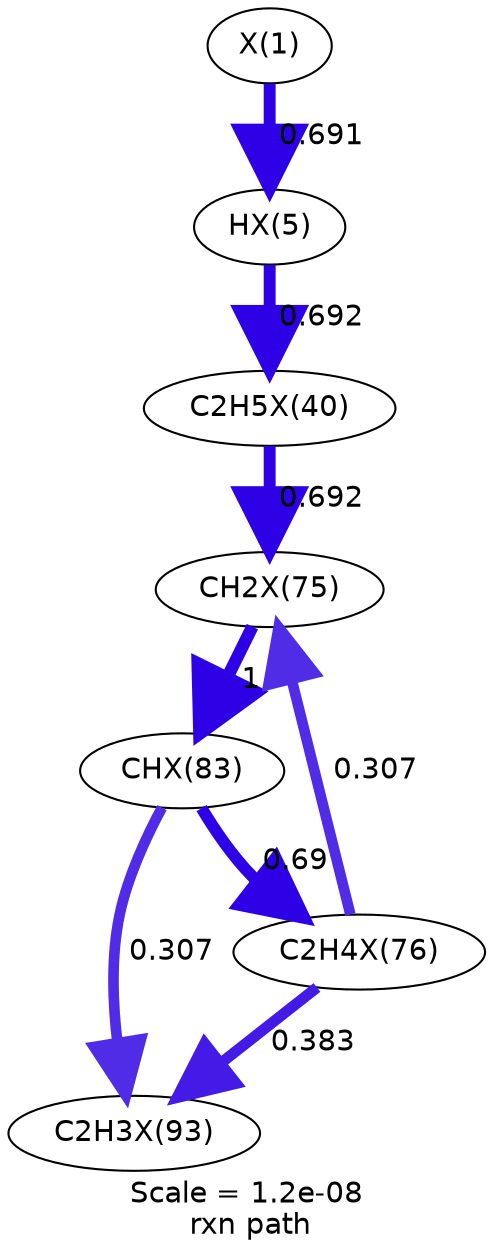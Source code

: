 digraph reaction_paths {
center=1;
s9 -> s10[fontname="Helvetica", style="setlinewidth(5.72)", arrowsize=2.86, color="0.7, 1.19, 0.9"
, label=" 0.691"];
s10 -> s13[fontname="Helvetica", style="setlinewidth(5.72)", arrowsize=2.86, color="0.7, 1.19, 0.9"
, label=" 0.692"];
s13 -> s17[fontname="Helvetica", style="setlinewidth(5.72)", arrowsize=2.86, color="0.7, 1.19, 0.9"
, label=" 0.692"];
s17 -> s22[fontname="Helvetica", style="setlinewidth(6)", arrowsize=3, color="0.7, 1.5, 0.9"
, label=" 1"];
s18 -> s17[fontname="Helvetica", style="setlinewidth(5.11)", arrowsize=2.55, color="0.7, 0.807, 0.9"
, label=" 0.307"];
s22 -> s18[fontname="Helvetica", style="setlinewidth(5.72)", arrowsize=2.86, color="0.7, 1.19, 0.9"
, label=" 0.69"];
s22 -> s29[fontname="Helvetica", style="setlinewidth(5.11)", arrowsize=2.55, color="0.7, 0.807, 0.9"
, label=" 0.307"];
s18 -> s29[fontname="Helvetica", style="setlinewidth(5.28)", arrowsize=2.64, color="0.7, 0.883, 0.9"
, label=" 0.383"];
s9 [ fontname="Helvetica", label="X(1)"];
s10 [ fontname="Helvetica", label="HX(5)"];
s13 [ fontname="Helvetica", label="C2H5X(40)"];
s17 [ fontname="Helvetica", label="CH2X(75)"];
s18 [ fontname="Helvetica", label="C2H4X(76)"];
s22 [ fontname="Helvetica", label="CHX(83)"];
s29 [ fontname="Helvetica", label="C2H3X(93)"];
 label = "Scale = 1.2e-08\l rxn path";
 fontname = "Helvetica";
}
